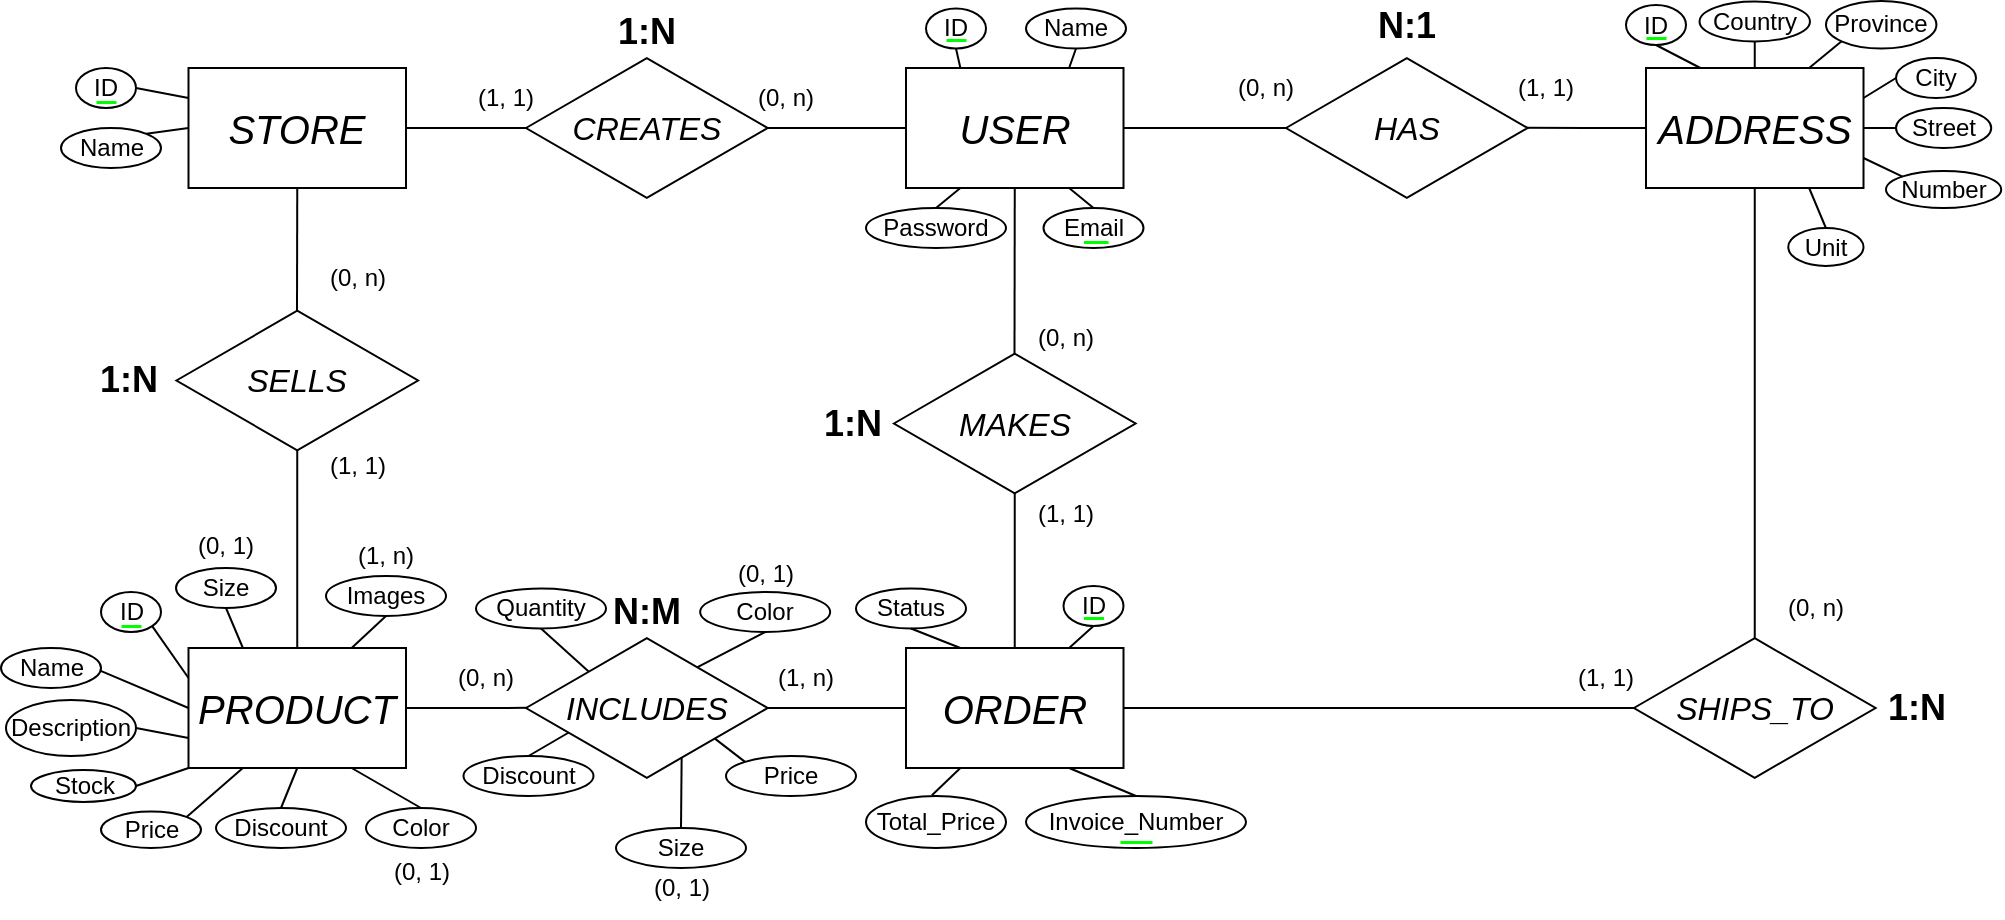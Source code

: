<mxfile version="24.7.8">
  <diagram name="Página-1" id="oE5SToJG6d0fqBrR_LVp">
    <mxGraphModel dx="880" dy="547" grid="1" gridSize="10" guides="1" tooltips="1" connect="1" arrows="1" fold="1" page="1" pageScale="1" pageWidth="1169" pageHeight="827" math="0" shadow="0">
      <root>
        <mxCell id="0" />
        <mxCell id="1" parent="0" />
        <mxCell id="Xy_Kt93vGEhqBD_L53yG-1" value="ID" style="ellipse;whiteSpace=wrap;html=1;fillColor=none;" parent="1" vertex="1">
          <mxGeometry x="57.5" y="492" width="30" height="20" as="geometry" />
        </mxCell>
        <mxCell id="SnB1N_KesckS_-LBV5Pf-58" style="edgeStyle=orthogonalEdgeStyle;rounded=0;orthogonalLoop=1;jettySize=auto;html=1;exitX=0.5;exitY=1;exitDx=0;exitDy=0;" parent="1" edge="1">
          <mxGeometry relative="1" as="geometry">
            <mxPoint x="160.0" y="570" as="sourcePoint" />
            <mxPoint x="160.0" y="570" as="targetPoint" />
          </mxGeometry>
        </mxCell>
        <mxCell id="SnB1N_KesckS_-LBV5Pf-65" value="" style="endArrow=none;html=1;rounded=0;strokeWidth=1.5;strokeColor=#00ff00;jumpSize=6;endSize=6;" parent="1" edge="1">
          <mxGeometry width="50" height="50" relative="1" as="geometry">
            <mxPoint x="67.5" y="509" as="sourcePoint" />
            <mxPoint x="77.5" y="509" as="targetPoint" />
          </mxGeometry>
        </mxCell>
        <mxCell id="pcUj4MwKIDvx0GaRPvgX-3" value="&lt;i style=&quot;font-size: 20px;&quot;&gt;PRODUCT&lt;/i&gt;" style="rounded=0;whiteSpace=wrap;html=1;fillColor=none;align=center;" parent="1" vertex="1">
          <mxGeometry x="101.25" y="520" width="108.75" height="60" as="geometry" />
        </mxCell>
        <mxCell id="XwNhUvzAYBpl0VFSliFA-16" value="" style="endArrow=none;html=1;rounded=0;exitX=0;exitY=0.25;exitDx=0;exitDy=0;entryX=1;entryY=1;entryDx=0;entryDy=0;" parent="1" source="pcUj4MwKIDvx0GaRPvgX-3" target="Xy_Kt93vGEhqBD_L53yG-1" edge="1">
          <mxGeometry width="50" height="50" relative="1" as="geometry">
            <mxPoint x="106.24" y="598" as="sourcePoint" />
            <mxPoint x="90" y="510" as="targetPoint" />
          </mxGeometry>
        </mxCell>
        <mxCell id="XwNhUvzAYBpl0VFSliFA-22" value="&lt;span style=&quot;font-size: 16px;&quot;&gt;&lt;i&gt;INCLUDES&lt;/i&gt;&lt;/span&gt;" style="html=1;whiteSpace=wrap;aspect=fixed;shape=isoRectangle;fillColor=none;" parent="1" vertex="1">
          <mxGeometry x="270" y="513.75" width="120.84" height="72.5" as="geometry" />
        </mxCell>
        <mxCell id="XwNhUvzAYBpl0VFSliFA-27" value="(0, n)" style="text;html=1;align=center;verticalAlign=middle;whiteSpace=wrap;rounded=0;" parent="1" vertex="1">
          <mxGeometry x="220" y="520" width="60" height="30" as="geometry" />
        </mxCell>
        <mxCell id="XwNhUvzAYBpl0VFSliFA-31" value="" style="endArrow=none;html=1;rounded=0;exitX=1;exitY=0.5;exitDx=0;exitDy=0;entryX=0.004;entryY=0.499;entryDx=0;entryDy=0;entryPerimeter=0;" parent="1" source="pcUj4MwKIDvx0GaRPvgX-3" target="XwNhUvzAYBpl0VFSliFA-22" edge="1">
          <mxGeometry width="50" height="50" relative="1" as="geometry">
            <mxPoint x="261" y="559" as="sourcePoint" />
            <mxPoint x="290" y="559" as="targetPoint" />
          </mxGeometry>
        </mxCell>
        <mxCell id="jjyvyoVuMIes-spuAeXh-1" value="(1, n)" style="text;html=1;align=center;verticalAlign=middle;whiteSpace=wrap;rounded=0;" parent="1" vertex="1">
          <mxGeometry x="380" y="520" width="60" height="30" as="geometry" />
        </mxCell>
        <mxCell id="yTSjlXrY0dPMjYInfQWD-1" value="&lt;b style=&quot;font-size: 18px;&quot;&gt;N:M&lt;/b&gt;" style="text;html=1;align=center;verticalAlign=middle;whiteSpace=wrap;rounded=0;fontSize=18;" parent="1" vertex="1">
          <mxGeometry x="303.75" y="490.25" width="53.33" height="23.5" as="geometry" />
        </mxCell>
        <mxCell id="sRWVKsXR1g_RUoGMcLxZ-1" value="Name" style="ellipse;whiteSpace=wrap;html=1;fillColor=none;" parent="1" vertex="1">
          <mxGeometry x="7.5" y="520" width="50" height="20" as="geometry" />
        </mxCell>
        <mxCell id="sRWVKsXR1g_RUoGMcLxZ-2" value="Stock" style="ellipse;whiteSpace=wrap;html=1;fillColor=none;" parent="1" vertex="1">
          <mxGeometry x="22.5" y="581" width="52.5" height="16" as="geometry" />
        </mxCell>
        <mxCell id="sRWVKsXR1g_RUoGMcLxZ-3" value="Description" style="ellipse;whiteSpace=wrap;html=1;fillColor=none;" parent="1" vertex="1">
          <mxGeometry x="10" y="546" width="65" height="28" as="geometry" />
        </mxCell>
        <mxCell id="sRWVKsXR1g_RUoGMcLxZ-5" value="" style="endArrow=none;html=1;rounded=0;entryX=0.991;entryY=0.567;entryDx=0;entryDy=0;exitX=0;exitY=0.5;exitDx=0;exitDy=0;entryPerimeter=0;" parent="1" source="pcUj4MwKIDvx0GaRPvgX-3" target="sRWVKsXR1g_RUoGMcLxZ-1" edge="1">
          <mxGeometry width="50" height="50" relative="1" as="geometry">
            <mxPoint x="111" y="550" as="sourcePoint" />
            <mxPoint x="90" y="534" as="targetPoint" />
          </mxGeometry>
        </mxCell>
        <mxCell id="sRWVKsXR1g_RUoGMcLxZ-6" value="" style="endArrow=none;html=1;rounded=0;entryX=1;entryY=0.5;entryDx=0;entryDy=0;exitX=0;exitY=0.75;exitDx=0;exitDy=0;" parent="1" source="pcUj4MwKIDvx0GaRPvgX-3" target="sRWVKsXR1g_RUoGMcLxZ-3" edge="1">
          <mxGeometry width="50" height="50" relative="1" as="geometry">
            <mxPoint x="111" y="569" as="sourcePoint" />
            <mxPoint x="90" y="566" as="targetPoint" />
          </mxGeometry>
        </mxCell>
        <mxCell id="sRWVKsXR1g_RUoGMcLxZ-7" value="" style="endArrow=none;html=1;rounded=0;entryX=1;entryY=0.5;entryDx=0;entryDy=0;exitX=0;exitY=1;exitDx=0;exitDy=0;" parent="1" source="pcUj4MwKIDvx0GaRPvgX-3" target="sRWVKsXR1g_RUoGMcLxZ-2" edge="1">
          <mxGeometry width="50" height="50" relative="1" as="geometry">
            <mxPoint x="111" y="588" as="sourcePoint" />
            <mxPoint x="95" y="588" as="targetPoint" />
            <Array as="points" />
          </mxGeometry>
        </mxCell>
        <mxCell id="udv7P9SN18o3QwY9gsTe-1" value="Price" style="ellipse;whiteSpace=wrap;html=1;fillColor=none;" parent="1" vertex="1">
          <mxGeometry x="57.5" y="601.75" width="50" height="18.25" as="geometry" />
        </mxCell>
        <mxCell id="udv7P9SN18o3QwY9gsTe-3" value="Discount" style="ellipse;whiteSpace=wrap;html=1;fillColor=none;" parent="1" vertex="1">
          <mxGeometry x="115" y="600" width="65" height="20" as="geometry" />
        </mxCell>
        <mxCell id="udv7P9SN18o3QwY9gsTe-4" value="Size" style="ellipse;whiteSpace=wrap;html=1;fillColor=none;" parent="1" vertex="1">
          <mxGeometry x="95" y="480" width="50" height="20" as="geometry" />
        </mxCell>
        <mxCell id="udv7P9SN18o3QwY9gsTe-5" value="Color" style="ellipse;whiteSpace=wrap;html=1;fillColor=none;" parent="1" vertex="1">
          <mxGeometry x="190" y="600" width="55" height="20" as="geometry" />
        </mxCell>
        <mxCell id="udv7P9SN18o3QwY9gsTe-7" value="" style="endArrow=none;html=1;rounded=0;entryX=1;entryY=0;entryDx=0;entryDy=0;exitX=0.25;exitY=1;exitDx=0;exitDy=0;" parent="1" source="pcUj4MwKIDvx0GaRPvgX-3" target="udv7P9SN18o3QwY9gsTe-1" edge="1">
          <mxGeometry width="50" height="50" relative="1" as="geometry">
            <mxPoint x="111" y="590" as="sourcePoint" />
            <mxPoint x="78" y="607" as="targetPoint" />
            <Array as="points" />
          </mxGeometry>
        </mxCell>
        <mxCell id="udv7P9SN18o3QwY9gsTe-8" value="" style="endArrow=none;html=1;rounded=0;exitX=0.5;exitY=1;exitDx=0;exitDy=0;entryX=0.5;entryY=0;entryDx=0;entryDy=0;" parent="1" source="pcUj4MwKIDvx0GaRPvgX-3" target="udv7P9SN18o3QwY9gsTe-3" edge="1">
          <mxGeometry width="50" height="50" relative="1" as="geometry">
            <mxPoint x="136" y="590" as="sourcePoint" />
            <mxPoint x="90" y="640" as="targetPoint" />
            <Array as="points" />
          </mxGeometry>
        </mxCell>
        <mxCell id="udv7P9SN18o3QwY9gsTe-9" value="" style="endArrow=none;html=1;rounded=0;exitX=0.75;exitY=1;exitDx=0;exitDy=0;entryX=0.5;entryY=0;entryDx=0;entryDy=0;" parent="1" source="pcUj4MwKIDvx0GaRPvgX-3" target="udv7P9SN18o3QwY9gsTe-5" edge="1">
          <mxGeometry width="50" height="50" relative="1" as="geometry">
            <mxPoint x="161" y="590" as="sourcePoint" />
            <mxPoint x="144" y="610" as="targetPoint" />
            <Array as="points" />
          </mxGeometry>
        </mxCell>
        <mxCell id="udv7P9SN18o3QwY9gsTe-10" value="Images" style="ellipse;whiteSpace=wrap;html=1;fillColor=none;" parent="1" vertex="1">
          <mxGeometry x="170" y="484" width="60" height="20" as="geometry" />
        </mxCell>
        <mxCell id="udv7P9SN18o3QwY9gsTe-11" value="" style="endArrow=none;html=1;rounded=0;entryX=0.5;entryY=1;entryDx=0;entryDy=0;exitX=0.25;exitY=0;exitDx=0;exitDy=0;" parent="1" source="pcUj4MwKIDvx0GaRPvgX-3" target="udv7P9SN18o3QwY9gsTe-4" edge="1">
          <mxGeometry width="50" height="50" relative="1" as="geometry">
            <mxPoint x="111" y="545" as="sourcePoint" />
            <mxPoint x="85" y="520" as="targetPoint" />
          </mxGeometry>
        </mxCell>
        <mxCell id="udv7P9SN18o3QwY9gsTe-12" value="" style="endArrow=none;html=1;rounded=0;entryX=0.5;entryY=1;entryDx=0;entryDy=0;exitX=0.75;exitY=0;exitDx=0;exitDy=0;" parent="1" source="pcUj4MwKIDvx0GaRPvgX-3" target="udv7P9SN18o3QwY9gsTe-10" edge="1">
          <mxGeometry width="50" height="50" relative="1" as="geometry">
            <mxPoint x="136" y="530" as="sourcePoint" />
            <mxPoint x="130" y="500" as="targetPoint" />
          </mxGeometry>
        </mxCell>
        <mxCell id="udv7P9SN18o3QwY9gsTe-14" value="(1, n)" style="text;html=1;align=center;verticalAlign=middle;whiteSpace=wrap;rounded=0;" parent="1" vertex="1">
          <mxGeometry x="170" y="459" width="60" height="30" as="geometry" />
        </mxCell>
        <mxCell id="udv7P9SN18o3QwY9gsTe-15" value="(0, 1)" style="text;html=1;align=center;verticalAlign=middle;whiteSpace=wrap;rounded=0;" parent="1" vertex="1">
          <mxGeometry x="90" y="453" width="60" height="31" as="geometry" />
        </mxCell>
        <mxCell id="udv7P9SN18o3QwY9gsTe-16" value="(0, 1)" style="text;html=1;align=center;verticalAlign=middle;whiteSpace=wrap;rounded=0;" parent="1" vertex="1">
          <mxGeometry x="187.5" y="616.75" width="60" height="30" as="geometry" />
        </mxCell>
        <mxCell id="udv7P9SN18o3QwY9gsTe-19" value="" style="endArrow=none;html=1;rounded=0;exitX=0.994;exitY=0.5;exitDx=0;exitDy=0;entryX=0;entryY=0.5;entryDx=0;entryDy=0;exitPerimeter=0;" parent="1" source="XwNhUvzAYBpl0VFSliFA-22" target="udv7P9SN18o3QwY9gsTe-22" edge="1">
          <mxGeometry width="50" height="50" relative="1" as="geometry">
            <mxPoint x="390.84" y="549.88" as="sourcePoint" />
            <mxPoint x="460" y="550" as="targetPoint" />
          </mxGeometry>
        </mxCell>
        <mxCell id="udv7P9SN18o3QwY9gsTe-22" value="&lt;span style=&quot;font-size: 20px;&quot;&gt;&lt;i&gt;ORDER&lt;/i&gt;&lt;/span&gt;" style="rounded=0;whiteSpace=wrap;html=1;fillColor=none;align=center;" parent="1" vertex="1">
          <mxGeometry x="460" y="520" width="108.75" height="60" as="geometry" />
        </mxCell>
        <mxCell id="udv7P9SN18o3QwY9gsTe-23" value="Discount" style="ellipse;whiteSpace=wrap;html=1;fillColor=none;" parent="1" vertex="1">
          <mxGeometry x="238.75" y="574" width="65" height="20" as="geometry" />
        </mxCell>
        <mxCell id="udv7P9SN18o3QwY9gsTe-24" value="Price" style="ellipse;whiteSpace=wrap;html=1;fillColor=none;" parent="1" vertex="1">
          <mxGeometry x="370" y="574" width="65" height="20" as="geometry" />
        </mxCell>
        <mxCell id="udv7P9SN18o3QwY9gsTe-25" value="Quantity" style="ellipse;whiteSpace=wrap;html=1;fillColor=none;" parent="1" vertex="1">
          <mxGeometry x="245" y="490.25" width="65" height="20" as="geometry" />
        </mxCell>
        <mxCell id="udv7P9SN18o3QwY9gsTe-27" value="Color" style="ellipse;whiteSpace=wrap;html=1;fillColor=none;" parent="1" vertex="1">
          <mxGeometry x="357.08" y="492" width="65" height="20" as="geometry" />
        </mxCell>
        <mxCell id="udv7P9SN18o3QwY9gsTe-28" value="Size" style="ellipse;whiteSpace=wrap;html=1;fillColor=none;" parent="1" vertex="1">
          <mxGeometry x="315.0" y="610" width="65" height="20" as="geometry" />
        </mxCell>
        <mxCell id="udv7P9SN18o3QwY9gsTe-29" value="" style="endArrow=none;html=1;rounded=0;exitX=0.5;exitY=1;exitDx=0;exitDy=0;entryX=0.259;entryY=0.249;entryDx=0;entryDy=0;entryPerimeter=0;" parent="1" source="udv7P9SN18o3QwY9gsTe-25" target="XwNhUvzAYBpl0VFSliFA-22" edge="1">
          <mxGeometry width="50" height="50" relative="1" as="geometry">
            <mxPoint x="193" y="590" as="sourcePoint" />
            <mxPoint x="228" y="610" as="targetPoint" />
            <Array as="points" />
          </mxGeometry>
        </mxCell>
        <mxCell id="udv7P9SN18o3QwY9gsTe-30" value="" style="endArrow=none;html=1;rounded=0;exitX=0.5;exitY=1;exitDx=0;exitDy=0;entryX=0.708;entryY=0.22;entryDx=0;entryDy=0;entryPerimeter=0;" parent="1" source="udv7P9SN18o3QwY9gsTe-27" target="XwNhUvzAYBpl0VFSliFA-22" edge="1">
          <mxGeometry width="50" height="50" relative="1" as="geometry">
            <mxPoint x="288" y="520" as="sourcePoint" />
            <mxPoint x="311" y="542" as="targetPoint" />
            <Array as="points" />
          </mxGeometry>
        </mxCell>
        <mxCell id="udv7P9SN18o3QwY9gsTe-31" value="" style="endArrow=none;html=1;rounded=0;exitX=0.644;exitY=0.844;exitDx=0;exitDy=0;entryX=0.5;entryY=0;entryDx=0;entryDy=0;exitPerimeter=0;" parent="1" source="XwNhUvzAYBpl0VFSliFA-22" target="udv7P9SN18o3QwY9gsTe-28" edge="1">
          <mxGeometry width="50" height="50" relative="1" as="geometry">
            <mxPoint x="400" y="522" as="sourcePoint" />
            <mxPoint x="366" y="540" as="targetPoint" />
            <Array as="points" />
          </mxGeometry>
        </mxCell>
        <mxCell id="udv7P9SN18o3QwY9gsTe-32" value="" style="endArrow=none;html=1;rounded=0;exitX=0;exitY=0;exitDx=0;exitDy=0;entryX=0.783;entryY=0.713;entryDx=0;entryDy=0;entryPerimeter=0;" parent="1" source="udv7P9SN18o3QwY9gsTe-24" target="XwNhUvzAYBpl0VFSliFA-22" edge="1">
          <mxGeometry width="50" height="50" relative="1" as="geometry">
            <mxPoint x="358" y="585" as="sourcePoint" />
            <mxPoint x="358" y="620" as="targetPoint" />
            <Array as="points" />
          </mxGeometry>
        </mxCell>
        <mxCell id="udv7P9SN18o3QwY9gsTe-33" value="" style="endArrow=none;html=1;rounded=0;exitX=0.177;exitY=0.669;exitDx=0;exitDy=0;entryX=0.5;entryY=0;entryDx=0;entryDy=0;exitPerimeter=0;" parent="1" source="XwNhUvzAYBpl0VFSliFA-22" target="udv7P9SN18o3QwY9gsTe-23" edge="1">
          <mxGeometry width="50" height="50" relative="1" as="geometry">
            <mxPoint x="389" y="587" as="sourcePoint" />
            <mxPoint x="375" y="575" as="targetPoint" />
            <Array as="points" />
          </mxGeometry>
        </mxCell>
        <mxCell id="udv7P9SN18o3QwY9gsTe-34" value="(0, 1)" style="text;html=1;align=center;verticalAlign=middle;whiteSpace=wrap;rounded=0;" parent="1" vertex="1">
          <mxGeometry x="359.58" y="468" width="60" height="30" as="geometry" />
        </mxCell>
        <mxCell id="udv7P9SN18o3QwY9gsTe-35" value="(0, 1)" style="text;html=1;align=center;verticalAlign=middle;whiteSpace=wrap;rounded=0;" parent="1" vertex="1">
          <mxGeometry x="317.5" y="625" width="60" height="30" as="geometry" />
        </mxCell>
        <mxCell id="udv7P9SN18o3QwY9gsTe-36" value="Total_Price" style="ellipse;whiteSpace=wrap;html=1;fillColor=none;" parent="1" vertex="1">
          <mxGeometry x="440" y="594" width="70" height="26" as="geometry" />
        </mxCell>
        <mxCell id="udv7P9SN18o3QwY9gsTe-37" value="Invoice_Number" style="ellipse;whiteSpace=wrap;html=1;fillColor=none;" parent="1" vertex="1">
          <mxGeometry x="520" y="594" width="110" height="26" as="geometry" />
        </mxCell>
        <mxCell id="udv7P9SN18o3QwY9gsTe-38" value="Status" style="ellipse;whiteSpace=wrap;html=1;fillColor=none;" parent="1" vertex="1">
          <mxGeometry x="435" y="490.25" width="55" height="20" as="geometry" />
        </mxCell>
        <mxCell id="udv7P9SN18o3QwY9gsTe-41" value="ID" style="ellipse;whiteSpace=wrap;html=1;fillColor=none;" parent="1" vertex="1">
          <mxGeometry x="538.75" y="489" width="30" height="20" as="geometry" />
        </mxCell>
        <mxCell id="udv7P9SN18o3QwY9gsTe-43" value="" style="endArrow=none;html=1;rounded=0;strokeWidth=1.5;strokeColor=#00ff00;jumpSize=6;endSize=6;" parent="1" edge="1">
          <mxGeometry width="50" height="50" relative="1" as="geometry">
            <mxPoint x="548.75" y="505" as="sourcePoint" />
            <mxPoint x="558.75" y="505" as="targetPoint" />
          </mxGeometry>
        </mxCell>
        <mxCell id="udv7P9SN18o3QwY9gsTe-44" value="" style="endArrow=none;html=1;rounded=0;exitX=0.471;exitY=-0.013;exitDx=0;exitDy=0;entryX=0.25;entryY=1;entryDx=0;entryDy=0;exitPerimeter=0;" parent="1" source="udv7P9SN18o3QwY9gsTe-36" target="udv7P9SN18o3QwY9gsTe-22" edge="1">
          <mxGeometry width="50" height="50" relative="1" as="geometry">
            <mxPoint x="390" y="587" as="sourcePoint" />
            <mxPoint x="375" y="575" as="targetPoint" />
            <Array as="points" />
          </mxGeometry>
        </mxCell>
        <mxCell id="udv7P9SN18o3QwY9gsTe-46" value="" style="endArrow=none;html=1;rounded=0;exitX=0.5;exitY=0;exitDx=0;exitDy=0;entryX=0.75;entryY=1;entryDx=0;entryDy=0;" parent="1" source="udv7P9SN18o3QwY9gsTe-37" target="udv7P9SN18o3QwY9gsTe-22" edge="1">
          <mxGeometry width="50" height="50" relative="1" as="geometry">
            <mxPoint x="483" y="608" as="sourcePoint" />
            <mxPoint x="497" y="590" as="targetPoint" />
            <Array as="points" />
          </mxGeometry>
        </mxCell>
        <mxCell id="udv7P9SN18o3QwY9gsTe-47" value="" style="endArrow=none;html=1;rounded=0;exitX=0.25;exitY=0;exitDx=0;exitDy=0;entryX=0.5;entryY=1;entryDx=0;entryDy=0;" parent="1" source="udv7P9SN18o3QwY9gsTe-22" target="udv7P9SN18o3QwY9gsTe-38" edge="1">
          <mxGeometry width="50" height="50" relative="1" as="geometry">
            <mxPoint x="483" y="608" as="sourcePoint" />
            <mxPoint x="497" y="590" as="targetPoint" />
            <Array as="points" />
          </mxGeometry>
        </mxCell>
        <mxCell id="udv7P9SN18o3QwY9gsTe-48" value="" style="endArrow=none;html=1;rounded=0;exitX=0.75;exitY=0;exitDx=0;exitDy=0;entryX=0.5;entryY=1;entryDx=0;entryDy=0;" parent="1" source="udv7P9SN18o3QwY9gsTe-22" target="udv7P9SN18o3QwY9gsTe-41" edge="1">
          <mxGeometry width="50" height="50" relative="1" as="geometry">
            <mxPoint x="497" y="530" as="sourcePoint" />
            <mxPoint x="510" y="517" as="targetPoint" />
            <Array as="points" />
          </mxGeometry>
        </mxCell>
        <mxCell id="udv7P9SN18o3QwY9gsTe-50" value="" style="endArrow=none;html=1;rounded=0;strokeWidth=1.5;strokeColor=#00ff00;jumpSize=6;endSize=6;" parent="1" edge="1">
          <mxGeometry width="50" height="50" relative="1" as="geometry">
            <mxPoint x="567" y="617" as="sourcePoint" />
            <mxPoint x="583" y="617" as="targetPoint" />
          </mxGeometry>
        </mxCell>
        <mxCell id="udv7P9SN18o3QwY9gsTe-51" value="" style="endArrow=none;html=1;rounded=0;exitX=0.5;exitY=0;exitDx=0;exitDy=0;entryX=0.5;entryY=0.977;entryDx=0;entryDy=0;entryPerimeter=0;" parent="1" source="pcUj4MwKIDvx0GaRPvgX-3" target="udv7P9SN18o3QwY9gsTe-52" edge="1">
          <mxGeometry width="50" height="50" relative="1" as="geometry">
            <mxPoint x="220" y="560" as="sourcePoint" />
            <mxPoint x="156" y="470" as="targetPoint" />
          </mxGeometry>
        </mxCell>
        <mxCell id="udv7P9SN18o3QwY9gsTe-52" value="&lt;span style=&quot;font-size: 16px;&quot;&gt;&lt;i&gt;SELLS&lt;/i&gt;&lt;/span&gt;" style="html=1;whiteSpace=wrap;aspect=fixed;shape=isoRectangle;fillColor=none;" parent="1" vertex="1">
          <mxGeometry x="95.2" y="350" width="120.84" height="72.5" as="geometry" />
        </mxCell>
        <mxCell id="udv7P9SN18o3QwY9gsTe-55" value="&lt;i style=&quot;font-size: 20px;&quot;&gt;STORE&lt;/i&gt;" style="rounded=0;whiteSpace=wrap;html=1;fillColor=none;align=center;" parent="1" vertex="1">
          <mxGeometry x="101.25" y="230" width="108.75" height="60" as="geometry" />
        </mxCell>
        <mxCell id="udv7P9SN18o3QwY9gsTe-56" value="" style="endArrow=none;html=1;rounded=0;exitX=0.499;exitY=0.027;exitDx=0;exitDy=0;entryX=0.5;entryY=1;entryDx=0;entryDy=0;exitPerimeter=0;" parent="1" source="udv7P9SN18o3QwY9gsTe-52" target="udv7P9SN18o3QwY9gsTe-55" edge="1">
          <mxGeometry width="50" height="50" relative="1" as="geometry">
            <mxPoint x="155.37" y="370" as="sourcePoint" />
            <mxPoint x="155.37" y="291" as="targetPoint" />
          </mxGeometry>
        </mxCell>
        <mxCell id="udv7P9SN18o3QwY9gsTe-57" value="ID" style="ellipse;whiteSpace=wrap;html=1;fillColor=none;" parent="1" vertex="1">
          <mxGeometry x="45" y="230" width="30" height="20" as="geometry" />
        </mxCell>
        <mxCell id="udv7P9SN18o3QwY9gsTe-58" value="Name" style="ellipse;whiteSpace=wrap;html=1;fillColor=none;" parent="1" vertex="1">
          <mxGeometry x="37.5" y="260" width="50" height="20" as="geometry" />
        </mxCell>
        <mxCell id="udv7P9SN18o3QwY9gsTe-60" value="" style="endArrow=none;html=1;rounded=0;entryX=1;entryY=0.5;entryDx=0;entryDy=0;exitX=0;exitY=0.25;exitDx=0;exitDy=0;" parent="1" source="udv7P9SN18o3QwY9gsTe-55" target="udv7P9SN18o3QwY9gsTe-57" edge="1">
          <mxGeometry width="50" height="50" relative="1" as="geometry">
            <mxPoint x="75" y="390" as="sourcePoint" />
            <mxPoint x="67" y="370" as="targetPoint" />
          </mxGeometry>
        </mxCell>
        <mxCell id="udv7P9SN18o3QwY9gsTe-61" value="" style="endArrow=none;html=1;rounded=0;entryX=1;entryY=0;entryDx=0;entryDy=0;exitX=0;exitY=0.5;exitDx=0;exitDy=0;" parent="1" source="udv7P9SN18o3QwY9gsTe-55" target="udv7P9SN18o3QwY9gsTe-58" edge="1">
          <mxGeometry width="50" height="50" relative="1" as="geometry">
            <mxPoint x="111" y="275" as="sourcePoint" />
            <mxPoint x="85" y="280" as="targetPoint" />
          </mxGeometry>
        </mxCell>
        <mxCell id="udv7P9SN18o3QwY9gsTe-62" value="" style="endArrow=none;html=1;rounded=0;strokeWidth=1.5;strokeColor=#00ff00;jumpSize=6;endSize=6;" parent="1" edge="1">
          <mxGeometry width="50" height="50" relative="1" as="geometry">
            <mxPoint x="55" y="247" as="sourcePoint" />
            <mxPoint x="65" y="247" as="targetPoint" />
          </mxGeometry>
        </mxCell>
        <mxCell id="udv7P9SN18o3QwY9gsTe-63" value="(1, 1)" style="text;html=1;align=center;verticalAlign=middle;whiteSpace=wrap;rounded=0;" parent="1" vertex="1">
          <mxGeometry x="156.04" y="414" width="60" height="30" as="geometry" />
        </mxCell>
        <mxCell id="udv7P9SN18o3QwY9gsTe-64" value="(0, n)" style="text;html=1;align=center;verticalAlign=middle;whiteSpace=wrap;rounded=0;" parent="1" vertex="1">
          <mxGeometry x="156.04" y="320" width="60" height="30" as="geometry" />
        </mxCell>
        <mxCell id="udv7P9SN18o3QwY9gsTe-65" value="&lt;b style=&quot;font-size: 18px;&quot;&gt;1:N&lt;/b&gt;" style="text;html=1;align=center;verticalAlign=middle;whiteSpace=wrap;rounded=0;fontSize=18;" parent="1" vertex="1">
          <mxGeometry x="45.0" y="374.5" width="53.33" height="23.5" as="geometry" />
        </mxCell>
        <mxCell id="udv7P9SN18o3QwY9gsTe-66" value="&lt;span style=&quot;font-size: 16px;&quot;&gt;&lt;i&gt;CREATES&lt;/i&gt;&lt;/span&gt;" style="html=1;whiteSpace=wrap;aspect=fixed;shape=isoRectangle;fillColor=none;" parent="1" vertex="1">
          <mxGeometry x="269.99" y="223.75" width="120.84" height="72.5" as="geometry" />
        </mxCell>
        <mxCell id="udv7P9SN18o3QwY9gsTe-67" value="&lt;i style=&quot;font-size: 20px;&quot;&gt;USER&lt;/i&gt;" style="rounded=0;whiteSpace=wrap;html=1;fillColor=none;align=center;" parent="1" vertex="1">
          <mxGeometry x="460" y="230" width="108.75" height="60" as="geometry" />
        </mxCell>
        <mxCell id="udv7P9SN18o3QwY9gsTe-68" value="&lt;span style=&quot;font-size: 16px;&quot;&gt;&lt;i&gt;HAS&lt;/i&gt;&lt;/span&gt;" style="html=1;whiteSpace=wrap;aspect=fixed;shape=isoRectangle;fillColor=none;" parent="1" vertex="1">
          <mxGeometry x="650" y="223.75" width="120.84" height="72.5" as="geometry" />
        </mxCell>
        <mxCell id="udv7P9SN18o3QwY9gsTe-69" value="" style="endArrow=none;html=1;rounded=0;entryX=1;entryY=0.5;entryDx=0;entryDy=0;" parent="1" target="udv7P9SN18o3QwY9gsTe-55" edge="1">
          <mxGeometry width="50" height="50" relative="1" as="geometry">
            <mxPoint x="270" y="260" as="sourcePoint" />
            <mxPoint x="166" y="300" as="targetPoint" />
          </mxGeometry>
        </mxCell>
        <mxCell id="udv7P9SN18o3QwY9gsTe-70" value="" style="endArrow=none;html=1;rounded=0;exitX=0;exitY=0.5;exitDx=0;exitDy=0;" parent="1" source="udv7P9SN18o3QwY9gsTe-67" edge="1">
          <mxGeometry width="50" height="50" relative="1" as="geometry">
            <mxPoint x="280" y="270" as="sourcePoint" />
            <mxPoint x="390" y="260" as="targetPoint" />
          </mxGeometry>
        </mxCell>
        <mxCell id="udv7P9SN18o3QwY9gsTe-71" value="ID" style="ellipse;whiteSpace=wrap;html=1;fillColor=none;" parent="1" vertex="1">
          <mxGeometry x="470" y="200.25" width="30" height="20" as="geometry" />
        </mxCell>
        <mxCell id="udv7P9SN18o3QwY9gsTe-75" value="Name" style="ellipse;whiteSpace=wrap;html=1;fillColor=none;" parent="1" vertex="1">
          <mxGeometry x="520" y="200.25" width="50" height="20" as="geometry" />
        </mxCell>
        <mxCell id="udv7P9SN18o3QwY9gsTe-79" value="Email" style="ellipse;whiteSpace=wrap;html=1;fillColor=none;" parent="1" vertex="1">
          <mxGeometry x="528.75" y="300" width="50" height="20" as="geometry" />
        </mxCell>
        <mxCell id="udv7P9SN18o3QwY9gsTe-80" value="Password" style="ellipse;whiteSpace=wrap;html=1;fillColor=none;" parent="1" vertex="1">
          <mxGeometry x="440" y="300" width="70" height="20" as="geometry" />
        </mxCell>
        <mxCell id="udv7P9SN18o3QwY9gsTe-81" value="(1, 1)" style="text;html=1;align=center;verticalAlign=middle;whiteSpace=wrap;rounded=0;" parent="1" vertex="1">
          <mxGeometry x="230" y="230" width="60" height="30" as="geometry" />
        </mxCell>
        <mxCell id="udv7P9SN18o3QwY9gsTe-82" value="(0, n)" style="text;html=1;align=center;verticalAlign=middle;whiteSpace=wrap;rounded=0;" parent="1" vertex="1">
          <mxGeometry x="370" y="230" width="60" height="30" as="geometry" />
        </mxCell>
        <mxCell id="udv7P9SN18o3QwY9gsTe-83" value="&lt;b style=&quot;font-size: 18px;&quot;&gt;1:N&lt;/b&gt;" style="text;html=1;align=center;verticalAlign=middle;whiteSpace=wrap;rounded=0;fontSize=18;" parent="1" vertex="1">
          <mxGeometry x="303.74" y="200.25" width="53.33" height="23.5" as="geometry" />
        </mxCell>
        <mxCell id="udv7P9SN18o3QwY9gsTe-84" value="" style="endArrow=none;html=1;rounded=0;exitX=0.25;exitY=1;exitDx=0;exitDy=0;entryX=0.5;entryY=0;entryDx=0;entryDy=0;" parent="1" source="udv7P9SN18o3QwY9gsTe-67" target="udv7P9SN18o3QwY9gsTe-80" edge="1">
          <mxGeometry width="50" height="50" relative="1" as="geometry">
            <mxPoint x="470" y="270" as="sourcePoint" />
            <mxPoint x="400" y="270" as="targetPoint" />
          </mxGeometry>
        </mxCell>
        <mxCell id="udv7P9SN18o3QwY9gsTe-85" value="" style="endArrow=none;html=1;rounded=0;exitX=0.75;exitY=1;exitDx=0;exitDy=0;entryX=0.5;entryY=0;entryDx=0;entryDy=0;" parent="1" source="udv7P9SN18o3QwY9gsTe-67" target="udv7P9SN18o3QwY9gsTe-79" edge="1">
          <mxGeometry width="50" height="50" relative="1" as="geometry">
            <mxPoint x="497" y="300" as="sourcePoint" />
            <mxPoint x="495" y="320" as="targetPoint" />
          </mxGeometry>
        </mxCell>
        <mxCell id="udv7P9SN18o3QwY9gsTe-86" value="" style="endArrow=none;html=1;rounded=0;exitX=0.75;exitY=0;exitDx=0;exitDy=0;entryX=0.5;entryY=1;entryDx=0;entryDy=0;" parent="1" source="udv7P9SN18o3QwY9gsTe-67" target="udv7P9SN18o3QwY9gsTe-75" edge="1">
          <mxGeometry width="50" height="50" relative="1" as="geometry">
            <mxPoint x="552" y="300" as="sourcePoint" />
            <mxPoint x="564" y="320" as="targetPoint" />
          </mxGeometry>
        </mxCell>
        <mxCell id="udv7P9SN18o3QwY9gsTe-87" value="" style="endArrow=none;html=1;rounded=0;exitX=0.25;exitY=0;exitDx=0;exitDy=0;entryX=0.5;entryY=1;entryDx=0;entryDy=0;" parent="1" source="udv7P9SN18o3QwY9gsTe-67" target="udv7P9SN18o3QwY9gsTe-71" edge="1">
          <mxGeometry width="50" height="50" relative="1" as="geometry">
            <mxPoint x="562" y="310" as="sourcePoint" />
            <mxPoint x="574" y="330" as="targetPoint" />
          </mxGeometry>
        </mxCell>
        <mxCell id="udv7P9SN18o3QwY9gsTe-88" value="" style="endArrow=none;html=1;rounded=0;strokeWidth=1.5;strokeColor=#00ff00;jumpSize=6;endSize=6;" parent="1" edge="1">
          <mxGeometry width="50" height="50" relative="1" as="geometry">
            <mxPoint x="480.0" y="216" as="sourcePoint" />
            <mxPoint x="490.0" y="216" as="targetPoint" />
          </mxGeometry>
        </mxCell>
        <mxCell id="udv7P9SN18o3QwY9gsTe-89" value="&lt;span style=&quot;font-size: 16px;&quot;&gt;&lt;i&gt;MAKES&lt;/i&gt;&lt;/span&gt;" style="html=1;whiteSpace=wrap;aspect=fixed;shape=isoRectangle;fillColor=none;" parent="1" vertex="1">
          <mxGeometry x="453.95" y="371.5" width="120.84" height="72.5" as="geometry" />
        </mxCell>
        <mxCell id="udv7P9SN18o3QwY9gsTe-90" value="" style="endArrow=none;html=1;rounded=0;exitX=0.5;exitY=1;exitDx=0;exitDy=0;entryX=0.499;entryY=0.025;entryDx=0;entryDy=0;entryPerimeter=0;" parent="1" source="udv7P9SN18o3QwY9gsTe-67" target="udv7P9SN18o3QwY9gsTe-89" edge="1">
          <mxGeometry width="50" height="50" relative="1" as="geometry">
            <mxPoint x="470" y="270" as="sourcePoint" />
            <mxPoint x="400" y="270" as="targetPoint" />
          </mxGeometry>
        </mxCell>
        <mxCell id="udv7P9SN18o3QwY9gsTe-92" value="" style="endArrow=none;html=1;rounded=0;exitX=0.5;exitY=0.974;exitDx=0;exitDy=0;entryX=0.5;entryY=0;entryDx=0;entryDy=0;exitPerimeter=0;" parent="1" source="udv7P9SN18o3QwY9gsTe-89" target="udv7P9SN18o3QwY9gsTe-22" edge="1">
          <mxGeometry width="50" height="50" relative="1" as="geometry">
            <mxPoint x="400" y="560" as="sourcePoint" />
            <mxPoint x="470" y="560" as="targetPoint" />
          </mxGeometry>
        </mxCell>
        <mxCell id="udv7P9SN18o3QwY9gsTe-93" value="(0, n)" style="text;html=1;align=center;verticalAlign=middle;whiteSpace=wrap;rounded=0;" parent="1" vertex="1">
          <mxGeometry x="510.0" y="350" width="60" height="30" as="geometry" />
        </mxCell>
        <mxCell id="udv7P9SN18o3QwY9gsTe-94" value="(1, 1)" style="text;html=1;align=center;verticalAlign=middle;whiteSpace=wrap;rounded=0;" parent="1" vertex="1">
          <mxGeometry x="510.0" y="438" width="60" height="30" as="geometry" />
        </mxCell>
        <mxCell id="udv7P9SN18o3QwY9gsTe-95" value="&lt;b style=&quot;font-size: 18px;&quot;&gt;1:N&lt;/b&gt;" style="text;html=1;align=center;verticalAlign=middle;whiteSpace=wrap;rounded=0;fontSize=18;" parent="1" vertex="1">
          <mxGeometry x="406.67" y="396" width="53.33" height="23.5" as="geometry" />
        </mxCell>
        <mxCell id="udv7P9SN18o3QwY9gsTe-96" value="&lt;span style=&quot;font-size: 20px;&quot;&gt;&lt;i&gt;ADDRESS&lt;/i&gt;&lt;/span&gt;" style="rounded=0;whiteSpace=wrap;html=1;fillColor=none;align=center;" parent="1" vertex="1">
          <mxGeometry x="830" y="230" width="108.75" height="60" as="geometry" />
        </mxCell>
        <mxCell id="udv7P9SN18o3QwY9gsTe-97" value="" style="endArrow=none;html=1;rounded=0;entryX=1;entryY=0.5;entryDx=0;entryDy=0;exitX=0.004;exitY=0.5;exitDx=0;exitDy=0;exitPerimeter=0;" parent="1" source="udv7P9SN18o3QwY9gsTe-68" target="udv7P9SN18o3QwY9gsTe-67" edge="1">
          <mxGeometry width="50" height="50" relative="1" as="geometry">
            <mxPoint x="650" y="260" as="sourcePoint" />
            <mxPoint x="400" y="270" as="targetPoint" />
          </mxGeometry>
        </mxCell>
        <mxCell id="udv7P9SN18o3QwY9gsTe-98" value="" style="endArrow=none;html=1;rounded=0;entryX=0.996;entryY=0.498;entryDx=0;entryDy=0;entryPerimeter=0;exitX=0;exitY=0.5;exitDx=0;exitDy=0;" parent="1" source="udv7P9SN18o3QwY9gsTe-96" target="udv7P9SN18o3QwY9gsTe-68" edge="1">
          <mxGeometry width="50" height="50" relative="1" as="geometry">
            <mxPoint x="790" y="260" as="sourcePoint" />
            <mxPoint x="579" y="270" as="targetPoint" />
            <Array as="points">
              <mxPoint x="800" y="260" />
            </Array>
          </mxGeometry>
        </mxCell>
        <mxCell id="udv7P9SN18o3QwY9gsTe-99" value="&lt;span style=&quot;font-size: 16px;&quot;&gt;&lt;i&gt;SHIPS_TO&lt;/i&gt;&lt;/span&gt;" style="html=1;whiteSpace=wrap;aspect=fixed;shape=isoRectangle;fillColor=none;" parent="1" vertex="1">
          <mxGeometry x="823.95" y="513.75" width="120.84" height="72.5" as="geometry" />
        </mxCell>
        <mxCell id="udv7P9SN18o3QwY9gsTe-100" value="" style="endArrow=none;html=1;rounded=0;exitX=1;exitY=0.5;exitDx=0;exitDy=0;entryX=0.004;entryY=0.5;entryDx=0;entryDy=0;entryPerimeter=0;" parent="1" source="udv7P9SN18o3QwY9gsTe-22" target="udv7P9SN18o3QwY9gsTe-99" edge="1">
          <mxGeometry width="50" height="50" relative="1" as="geometry">
            <mxPoint x="400" y="560" as="sourcePoint" />
            <mxPoint x="470" y="560" as="targetPoint" />
          </mxGeometry>
        </mxCell>
        <mxCell id="udv7P9SN18o3QwY9gsTe-101" value="" style="endArrow=none;html=1;rounded=0;entryX=0.5;entryY=0.02;entryDx=0;entryDy=0;entryPerimeter=0;exitX=0.5;exitY=1;exitDx=0;exitDy=0;" parent="1" source="udv7P9SN18o3QwY9gsTe-96" target="udv7P9SN18o3QwY9gsTe-99" edge="1">
          <mxGeometry width="50" height="50" relative="1" as="geometry">
            <mxPoint x="880" y="360" as="sourcePoint" />
            <mxPoint x="834" y="560" as="targetPoint" />
          </mxGeometry>
        </mxCell>
        <mxCell id="udv7P9SN18o3QwY9gsTe-102" value="(0, n)" style="text;html=1;align=center;verticalAlign=middle;whiteSpace=wrap;rounded=0;" parent="1" vertex="1">
          <mxGeometry x="610" y="225" width="60" height="30" as="geometry" />
        </mxCell>
        <mxCell id="udv7P9SN18o3QwY9gsTe-103" value="(1, 1)" style="text;html=1;align=center;verticalAlign=middle;whiteSpace=wrap;rounded=0;" parent="1" vertex="1">
          <mxGeometry x="780" y="520" width="60" height="30" as="geometry" />
        </mxCell>
        <mxCell id="udv7P9SN18o3QwY9gsTe-104" value="&lt;b style=&quot;font-size: 18px;&quot;&gt;N:1&lt;/b&gt;" style="text;html=1;align=center;verticalAlign=middle;whiteSpace=wrap;rounded=0;fontSize=18;" parent="1" vertex="1">
          <mxGeometry x="683.75" y="196.75" width="53.33" height="23.5" as="geometry" />
        </mxCell>
        <mxCell id="udv7P9SN18o3QwY9gsTe-106" value="(0, n)" style="text;html=1;align=center;verticalAlign=middle;whiteSpace=wrap;rounded=0;" parent="1" vertex="1">
          <mxGeometry x="884.79" y="485.25" width="60" height="30" as="geometry" />
        </mxCell>
        <mxCell id="udv7P9SN18o3QwY9gsTe-107" value="&lt;b style=&quot;font-size: 18px;&quot;&gt;1:N&lt;/b&gt;" style="text;html=1;align=center;verticalAlign=middle;whiteSpace=wrap;rounded=0;fontSize=18;" parent="1" vertex="1">
          <mxGeometry x="938.75" y="538.25" width="53.33" height="23.5" as="geometry" />
        </mxCell>
        <mxCell id="udv7P9SN18o3QwY9gsTe-108" value="ID" style="ellipse;whiteSpace=wrap;html=1;fillColor=none;" parent="1" vertex="1">
          <mxGeometry x="820" y="198.5" width="30" height="20" as="geometry" />
        </mxCell>
        <mxCell id="udv7P9SN18o3QwY9gsTe-109" value="Country" style="ellipse;whiteSpace=wrap;html=1;fillColor=none;" parent="1" vertex="1">
          <mxGeometry x="856.77" y="196.75" width="55.21" height="20" as="geometry" />
        </mxCell>
        <mxCell id="udv7P9SN18o3QwY9gsTe-110" value="Province" style="ellipse;whiteSpace=wrap;html=1;fillColor=none;" parent="1" vertex="1">
          <mxGeometry x="920" y="196.5" width="55.21" height="23.75" as="geometry" />
        </mxCell>
        <mxCell id="udv7P9SN18o3QwY9gsTe-111" value="City" style="ellipse;whiteSpace=wrap;html=1;fillColor=none;" parent="1" vertex="1">
          <mxGeometry x="955" y="225" width="40" height="20" as="geometry" />
        </mxCell>
        <mxCell id="udv7P9SN18o3QwY9gsTe-112" value="Street" style="ellipse;whiteSpace=wrap;html=1;fillColor=none;" parent="1" vertex="1">
          <mxGeometry x="955" y="250" width="47.61" height="20" as="geometry" />
        </mxCell>
        <mxCell id="udv7P9SN18o3QwY9gsTe-113" value="Number" style="ellipse;whiteSpace=wrap;html=1;fillColor=none;" parent="1" vertex="1">
          <mxGeometry x="950" y="281.5" width="57.61" height="18.5" as="geometry" />
        </mxCell>
        <mxCell id="udv7P9SN18o3QwY9gsTe-114" value="Unit" style="ellipse;whiteSpace=wrap;html=1;fillColor=none;" parent="1" vertex="1">
          <mxGeometry x="901.14" y="310" width="37.61" height="19" as="geometry" />
        </mxCell>
        <mxCell id="udv7P9SN18o3QwY9gsTe-115" value="" style="endArrow=none;html=1;rounded=0;entryX=0.25;entryY=0;entryDx=0;entryDy=0;exitX=0.5;exitY=1;exitDx=0;exitDy=0;" parent="1" source="udv7P9SN18o3QwY9gsTe-108" target="udv7P9SN18o3QwY9gsTe-96" edge="1">
          <mxGeometry width="50" height="50" relative="1" as="geometry">
            <mxPoint x="840" y="270" as="sourcePoint" />
            <mxPoint x="780" y="270" as="targetPoint" />
            <Array as="points" />
          </mxGeometry>
        </mxCell>
        <mxCell id="udv7P9SN18o3QwY9gsTe-116" value="" style="endArrow=none;html=1;rounded=0;entryX=0.5;entryY=0;entryDx=0;entryDy=0;exitX=0.5;exitY=1;exitDx=0;exitDy=0;" parent="1" source="udv7P9SN18o3QwY9gsTe-109" target="udv7P9SN18o3QwY9gsTe-96" edge="1">
          <mxGeometry width="50" height="50" relative="1" as="geometry">
            <mxPoint x="845" y="229" as="sourcePoint" />
            <mxPoint x="867" y="240" as="targetPoint" />
            <Array as="points" />
          </mxGeometry>
        </mxCell>
        <mxCell id="udv7P9SN18o3QwY9gsTe-117" value="" style="endArrow=none;html=1;rounded=0;entryX=0;entryY=1;entryDx=0;entryDy=0;exitX=0.75;exitY=0;exitDx=0;exitDy=0;" parent="1" source="udv7P9SN18o3QwY9gsTe-96" target="udv7P9SN18o3QwY9gsTe-110" edge="1">
          <mxGeometry width="50" height="50" relative="1" as="geometry">
            <mxPoint x="894" y="227" as="sourcePoint" />
            <mxPoint x="894" y="240" as="targetPoint" />
            <Array as="points" />
          </mxGeometry>
        </mxCell>
        <mxCell id="udv7P9SN18o3QwY9gsTe-118" value="" style="endArrow=none;html=1;rounded=0;entryX=0;entryY=0.5;entryDx=0;entryDy=0;exitX=1;exitY=0.25;exitDx=0;exitDy=0;" parent="1" source="udv7P9SN18o3QwY9gsTe-96" target="udv7P9SN18o3QwY9gsTe-111" edge="1">
          <mxGeometry width="50" height="50" relative="1" as="geometry">
            <mxPoint x="922" y="240" as="sourcePoint" />
            <mxPoint x="958" y="229" as="targetPoint" />
            <Array as="points" />
          </mxGeometry>
        </mxCell>
        <mxCell id="udv7P9SN18o3QwY9gsTe-119" value="" style="endArrow=none;html=1;rounded=0;entryX=0;entryY=0.5;entryDx=0;entryDy=0;exitX=1;exitY=0.5;exitDx=0;exitDy=0;" parent="1" source="udv7P9SN18o3QwY9gsTe-96" target="udv7P9SN18o3QwY9gsTe-112" edge="1">
          <mxGeometry width="50" height="50" relative="1" as="geometry">
            <mxPoint x="949" y="255" as="sourcePoint" />
            <mxPoint x="960" y="250" as="targetPoint" />
            <Array as="points" />
          </mxGeometry>
        </mxCell>
        <mxCell id="udv7P9SN18o3QwY9gsTe-121" value="" style="endArrow=none;html=1;rounded=0;entryX=0;entryY=0;entryDx=0;entryDy=0;exitX=1;exitY=0.75;exitDx=0;exitDy=0;" parent="1" source="udv7P9SN18o3QwY9gsTe-96" target="udv7P9SN18o3QwY9gsTe-113" edge="1">
          <mxGeometry width="50" height="50" relative="1" as="geometry">
            <mxPoint x="949" y="270" as="sourcePoint" />
            <mxPoint x="965" y="270" as="targetPoint" />
            <Array as="points" />
          </mxGeometry>
        </mxCell>
        <mxCell id="udv7P9SN18o3QwY9gsTe-122" value="" style="endArrow=none;html=1;rounded=0;entryX=0.5;entryY=0;entryDx=0;entryDy=0;exitX=0.75;exitY=1;exitDx=0;exitDy=0;" parent="1" source="udv7P9SN18o3QwY9gsTe-96" target="udv7P9SN18o3QwY9gsTe-114" edge="1">
          <mxGeometry width="50" height="50" relative="1" as="geometry">
            <mxPoint x="949" y="285" as="sourcePoint" />
            <mxPoint x="968" y="294" as="targetPoint" />
            <Array as="points" />
          </mxGeometry>
        </mxCell>
        <mxCell id="udv7P9SN18o3QwY9gsTe-123" value="" style="endArrow=none;html=1;rounded=0;strokeWidth=1.5;strokeColor=#00ff00;jumpSize=6;endSize=6;" parent="1" edge="1">
          <mxGeometry width="50" height="50" relative="1" as="geometry">
            <mxPoint x="830" y="215" as="sourcePoint" />
            <mxPoint x="840" y="215" as="targetPoint" />
          </mxGeometry>
        </mxCell>
        <mxCell id="udv7P9SN18o3QwY9gsTe-124" value="(1, 1)" style="text;html=1;align=center;verticalAlign=middle;whiteSpace=wrap;rounded=0;" parent="1" vertex="1">
          <mxGeometry x="750" y="225" width="60" height="30" as="geometry" />
        </mxCell>
        <mxCell id="udv7P9SN18o3QwY9gsTe-125" value="" style="endArrow=none;html=1;rounded=0;strokeWidth=1.5;strokeColor=#00ff00;jumpSize=6;endSize=6;" parent="1" edge="1">
          <mxGeometry width="50" height="50" relative="1" as="geometry">
            <mxPoint x="548.75" y="317" as="sourcePoint" />
            <mxPoint x="561" y="317" as="targetPoint" />
          </mxGeometry>
        </mxCell>
      </root>
    </mxGraphModel>
  </diagram>
</mxfile>
